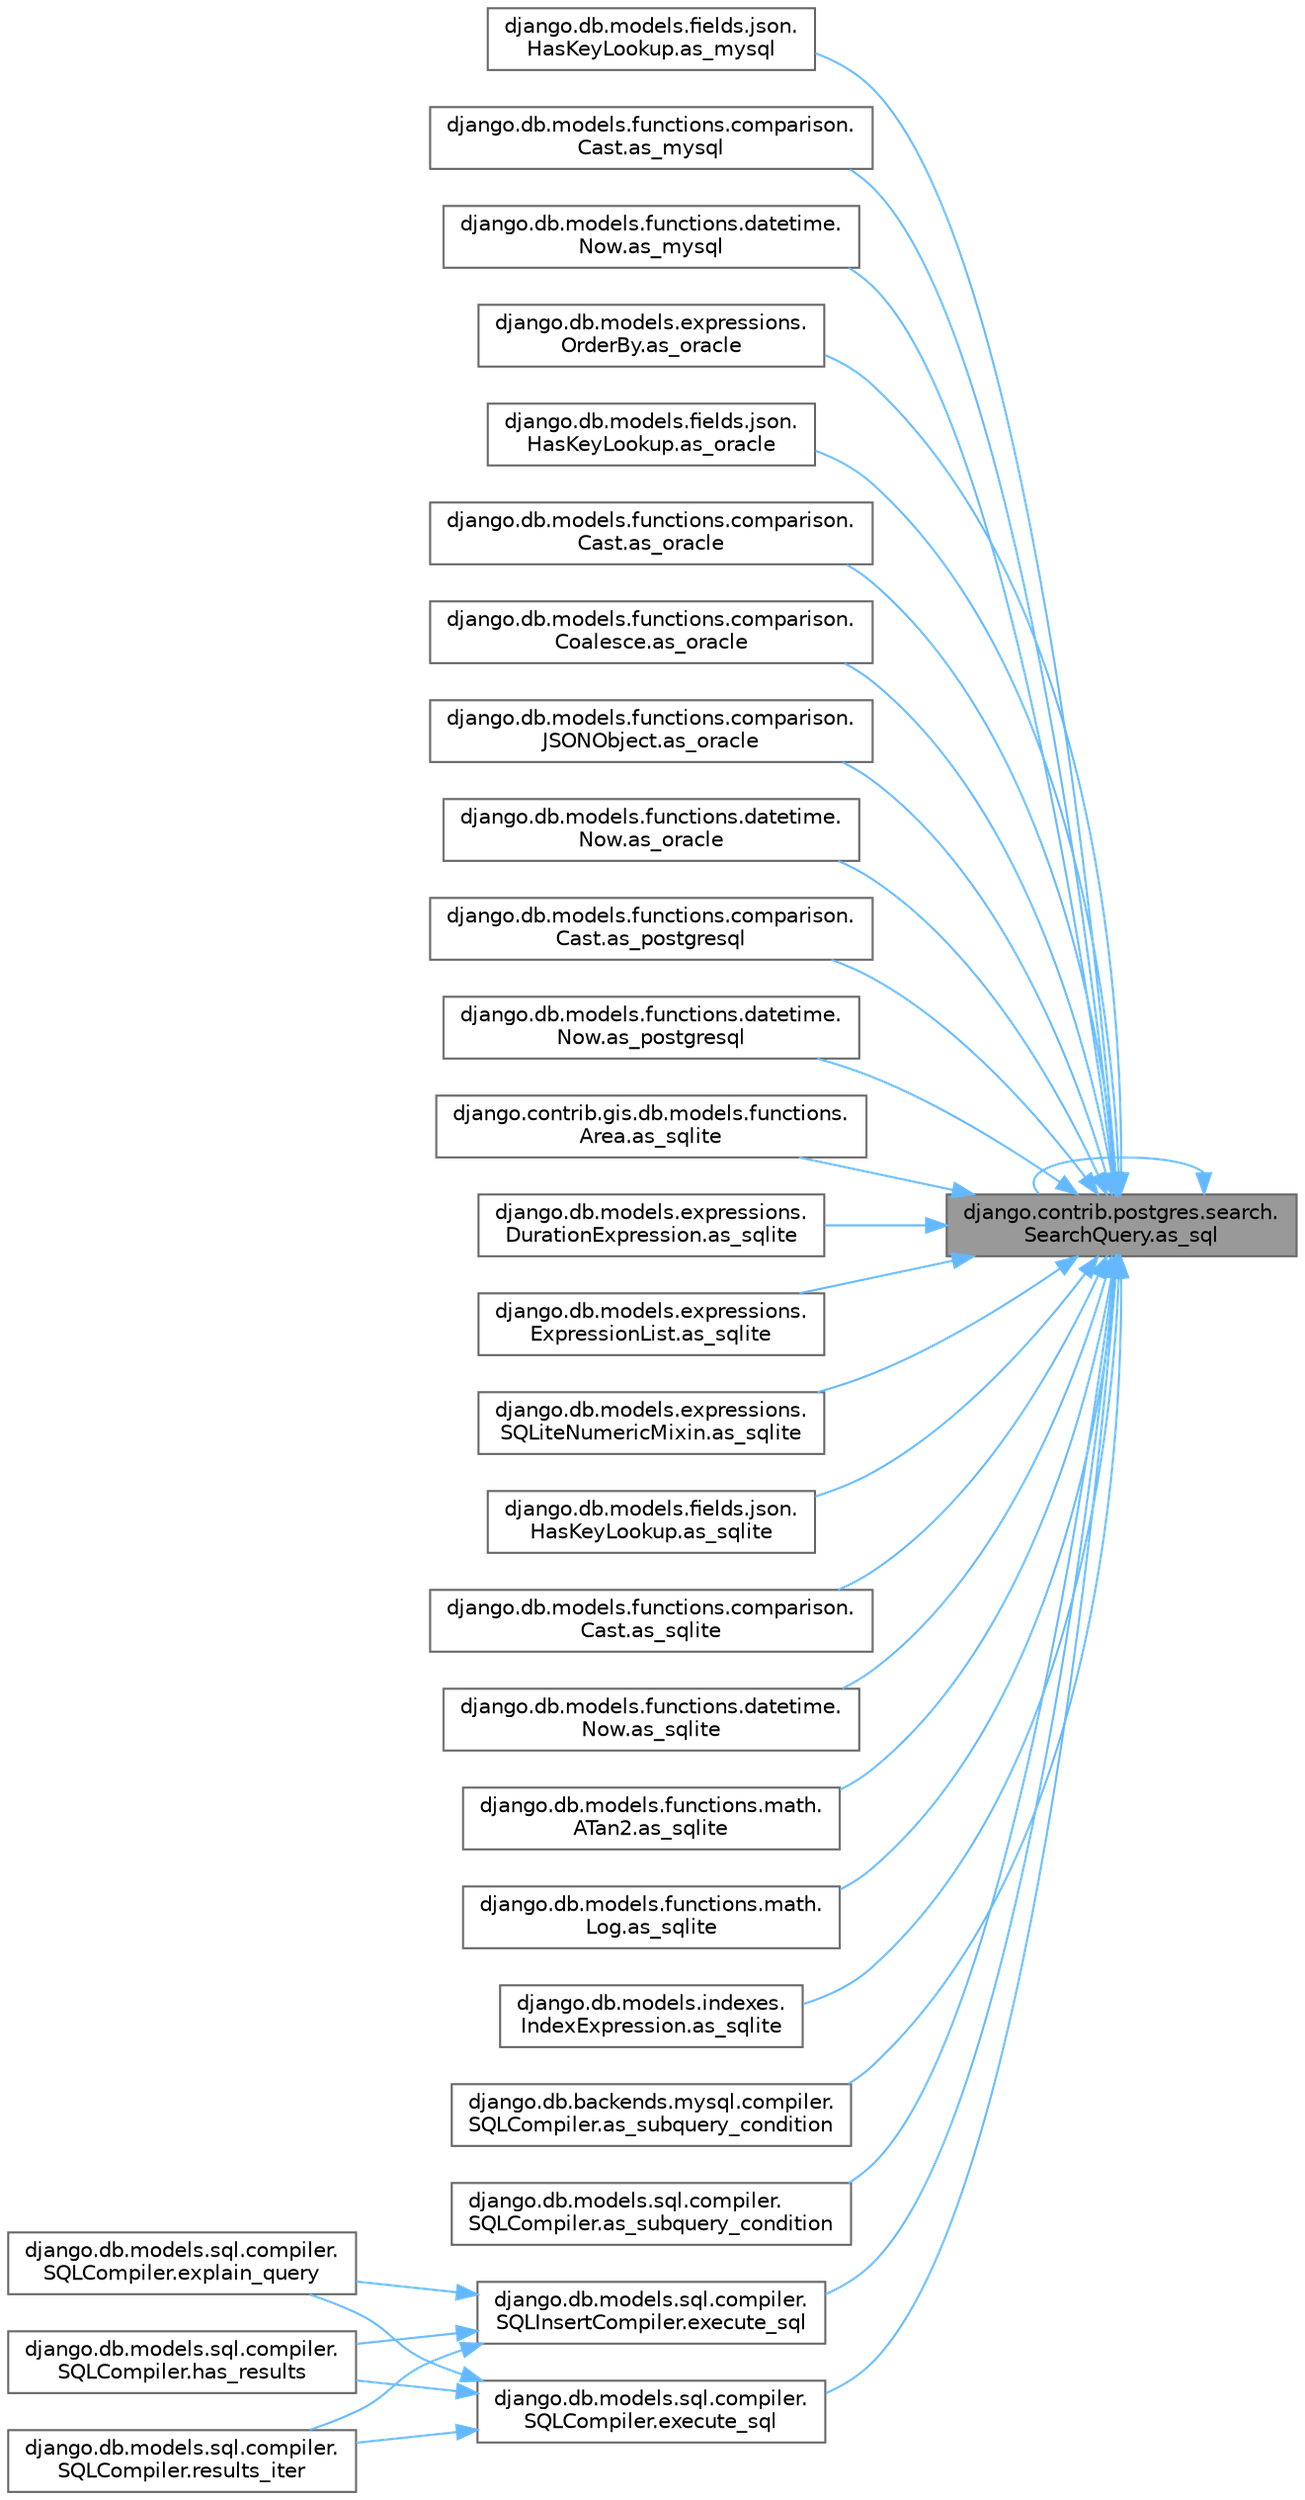 digraph "django.contrib.postgres.search.SearchQuery.as_sql"
{
 // LATEX_PDF_SIZE
  bgcolor="transparent";
  edge [fontname=Helvetica,fontsize=10,labelfontname=Helvetica,labelfontsize=10];
  node [fontname=Helvetica,fontsize=10,shape=box,height=0.2,width=0.4];
  rankdir="RL";
  Node1 [id="Node000001",label="django.contrib.postgres.search.\lSearchQuery.as_sql",height=0.2,width=0.4,color="gray40", fillcolor="grey60", style="filled", fontcolor="black",tooltip=" "];
  Node1 -> Node2 [id="edge1_Node000001_Node000002",dir="back",color="steelblue1",style="solid",tooltip=" "];
  Node2 [id="Node000002",label="django.db.models.fields.json.\lHasKeyLookup.as_mysql",height=0.2,width=0.4,color="grey40", fillcolor="white", style="filled",URL="$classdjango_1_1db_1_1models_1_1fields_1_1json_1_1_has_key_lookup.html#a10f67427287f2c0ea32513ca6f481e96",tooltip=" "];
  Node1 -> Node3 [id="edge2_Node000001_Node000003",dir="back",color="steelblue1",style="solid",tooltip=" "];
  Node3 [id="Node000003",label="django.db.models.functions.comparison.\lCast.as_mysql",height=0.2,width=0.4,color="grey40", fillcolor="white", style="filled",URL="$classdjango_1_1db_1_1models_1_1functions_1_1comparison_1_1_cast.html#a447737891e955909c6a381529a67a84e",tooltip=" "];
  Node1 -> Node4 [id="edge3_Node000001_Node000004",dir="back",color="steelblue1",style="solid",tooltip=" "];
  Node4 [id="Node000004",label="django.db.models.functions.datetime.\lNow.as_mysql",height=0.2,width=0.4,color="grey40", fillcolor="white", style="filled",URL="$classdjango_1_1db_1_1models_1_1functions_1_1datetime_1_1_now.html#a070a9334fb198086c0c4e96e9725d92b",tooltip=" "];
  Node1 -> Node5 [id="edge4_Node000001_Node000005",dir="back",color="steelblue1",style="solid",tooltip=" "];
  Node5 [id="Node000005",label="django.db.models.expressions.\lOrderBy.as_oracle",height=0.2,width=0.4,color="grey40", fillcolor="white", style="filled",URL="$classdjango_1_1db_1_1models_1_1expressions_1_1_order_by.html#af9b6ede9b0df85d6bcf54f983b3a8f6a",tooltip=" "];
  Node1 -> Node6 [id="edge5_Node000001_Node000006",dir="back",color="steelblue1",style="solid",tooltip=" "];
  Node6 [id="Node000006",label="django.db.models.fields.json.\lHasKeyLookup.as_oracle",height=0.2,width=0.4,color="grey40", fillcolor="white", style="filled",URL="$classdjango_1_1db_1_1models_1_1fields_1_1json_1_1_has_key_lookup.html#afbb88aa4fb23b3ec3acdc695c2f52398",tooltip=" "];
  Node1 -> Node7 [id="edge6_Node000001_Node000007",dir="back",color="steelblue1",style="solid",tooltip=" "];
  Node7 [id="Node000007",label="django.db.models.functions.comparison.\lCast.as_oracle",height=0.2,width=0.4,color="grey40", fillcolor="white", style="filled",URL="$classdjango_1_1db_1_1models_1_1functions_1_1comparison_1_1_cast.html#ad466cd7ca85dc257d9e2718f41a263ec",tooltip=" "];
  Node1 -> Node8 [id="edge7_Node000001_Node000008",dir="back",color="steelblue1",style="solid",tooltip=" "];
  Node8 [id="Node000008",label="django.db.models.functions.comparison.\lCoalesce.as_oracle",height=0.2,width=0.4,color="grey40", fillcolor="white", style="filled",URL="$classdjango_1_1db_1_1models_1_1functions_1_1comparison_1_1_coalesce.html#a1bbeea180ef3ef4d8ba5d51d33d6ef85",tooltip=" "];
  Node1 -> Node9 [id="edge8_Node000001_Node000009",dir="back",color="steelblue1",style="solid",tooltip=" "];
  Node9 [id="Node000009",label="django.db.models.functions.comparison.\lJSONObject.as_oracle",height=0.2,width=0.4,color="grey40", fillcolor="white", style="filled",URL="$classdjango_1_1db_1_1models_1_1functions_1_1comparison_1_1_j_s_o_n_object.html#a4b4fa1161d27b0a9bbbdd0370e9af364",tooltip=" "];
  Node1 -> Node10 [id="edge9_Node000001_Node000010",dir="back",color="steelblue1",style="solid",tooltip=" "];
  Node10 [id="Node000010",label="django.db.models.functions.datetime.\lNow.as_oracle",height=0.2,width=0.4,color="grey40", fillcolor="white", style="filled",URL="$classdjango_1_1db_1_1models_1_1functions_1_1datetime_1_1_now.html#ad5e1ae918a5c4d39f675f98280440538",tooltip=" "];
  Node1 -> Node11 [id="edge10_Node000001_Node000011",dir="back",color="steelblue1",style="solid",tooltip=" "];
  Node11 [id="Node000011",label="django.db.models.functions.comparison.\lCast.as_postgresql",height=0.2,width=0.4,color="grey40", fillcolor="white", style="filled",URL="$classdjango_1_1db_1_1models_1_1functions_1_1comparison_1_1_cast.html#ae51aa6aa6fe8ca7064d8bca2f8e05188",tooltip=" "];
  Node1 -> Node12 [id="edge11_Node000001_Node000012",dir="back",color="steelblue1",style="solid",tooltip=" "];
  Node12 [id="Node000012",label="django.db.models.functions.datetime.\lNow.as_postgresql",height=0.2,width=0.4,color="grey40", fillcolor="white", style="filled",URL="$classdjango_1_1db_1_1models_1_1functions_1_1datetime_1_1_now.html#af1402a88867fc6d69f3f56f655f37fca",tooltip=" "];
  Node1 -> Node1 [id="edge12_Node000001_Node000001",dir="back",color="steelblue1",style="solid",tooltip=" "];
  Node1 -> Node13 [id="edge13_Node000001_Node000013",dir="back",color="steelblue1",style="solid",tooltip=" "];
  Node13 [id="Node000013",label="django.contrib.gis.db.models.functions.\lArea.as_sqlite",height=0.2,width=0.4,color="grey40", fillcolor="white", style="filled",URL="$classdjango_1_1contrib_1_1gis_1_1db_1_1models_1_1functions_1_1_area.html#ab8bfa3d35d4368e04318069dd28bd2ca",tooltip=" "];
  Node1 -> Node14 [id="edge14_Node000001_Node000014",dir="back",color="steelblue1",style="solid",tooltip=" "];
  Node14 [id="Node000014",label="django.db.models.expressions.\lDurationExpression.as_sqlite",height=0.2,width=0.4,color="grey40", fillcolor="white", style="filled",URL="$classdjango_1_1db_1_1models_1_1expressions_1_1_duration_expression.html#a5f33f70ca03904ce9b2e9824652e9fff",tooltip=" "];
  Node1 -> Node15 [id="edge15_Node000001_Node000015",dir="back",color="steelblue1",style="solid",tooltip=" "];
  Node15 [id="Node000015",label="django.db.models.expressions.\lExpressionList.as_sqlite",height=0.2,width=0.4,color="grey40", fillcolor="white", style="filled",URL="$classdjango_1_1db_1_1models_1_1expressions_1_1_expression_list.html#ae577275a98dec786535830e8d24aa13e",tooltip=" "];
  Node1 -> Node16 [id="edge16_Node000001_Node000016",dir="back",color="steelblue1",style="solid",tooltip=" "];
  Node16 [id="Node000016",label="django.db.models.expressions.\lSQLiteNumericMixin.as_sqlite",height=0.2,width=0.4,color="grey40", fillcolor="white", style="filled",URL="$classdjango_1_1db_1_1models_1_1expressions_1_1_s_q_lite_numeric_mixin.html#a7c649b97074b00e095c4ee2b3bc62482",tooltip=" "];
  Node1 -> Node17 [id="edge17_Node000001_Node000017",dir="back",color="steelblue1",style="solid",tooltip=" "];
  Node17 [id="Node000017",label="django.db.models.fields.json.\lHasKeyLookup.as_sqlite",height=0.2,width=0.4,color="grey40", fillcolor="white", style="filled",URL="$classdjango_1_1db_1_1models_1_1fields_1_1json_1_1_has_key_lookup.html#aaa01efd0fa197e203c40f6f05b000141",tooltip=" "];
  Node1 -> Node18 [id="edge18_Node000001_Node000018",dir="back",color="steelblue1",style="solid",tooltip=" "];
  Node18 [id="Node000018",label="django.db.models.functions.comparison.\lCast.as_sqlite",height=0.2,width=0.4,color="grey40", fillcolor="white", style="filled",URL="$classdjango_1_1db_1_1models_1_1functions_1_1comparison_1_1_cast.html#a1943b51797a168ff6a3ad37005086d8c",tooltip=" "];
  Node1 -> Node19 [id="edge19_Node000001_Node000019",dir="back",color="steelblue1",style="solid",tooltip=" "];
  Node19 [id="Node000019",label="django.db.models.functions.datetime.\lNow.as_sqlite",height=0.2,width=0.4,color="grey40", fillcolor="white", style="filled",URL="$classdjango_1_1db_1_1models_1_1functions_1_1datetime_1_1_now.html#a5525700866738572645141dd6f2ef41c",tooltip=" "];
  Node1 -> Node20 [id="edge20_Node000001_Node000020",dir="back",color="steelblue1",style="solid",tooltip=" "];
  Node20 [id="Node000020",label="django.db.models.functions.math.\lATan2.as_sqlite",height=0.2,width=0.4,color="grey40", fillcolor="white", style="filled",URL="$classdjango_1_1db_1_1models_1_1functions_1_1math_1_1_a_tan2.html#ac343d11000341dfc431de19f416ea4b6",tooltip=" "];
  Node1 -> Node21 [id="edge21_Node000001_Node000021",dir="back",color="steelblue1",style="solid",tooltip=" "];
  Node21 [id="Node000021",label="django.db.models.functions.math.\lLog.as_sqlite",height=0.2,width=0.4,color="grey40", fillcolor="white", style="filled",URL="$classdjango_1_1db_1_1models_1_1functions_1_1math_1_1_log.html#afcc146563033738d87dd1dc17d005111",tooltip=" "];
  Node1 -> Node22 [id="edge22_Node000001_Node000022",dir="back",color="steelblue1",style="solid",tooltip=" "];
  Node22 [id="Node000022",label="django.db.models.indexes.\lIndexExpression.as_sqlite",height=0.2,width=0.4,color="grey40", fillcolor="white", style="filled",URL="$classdjango_1_1db_1_1models_1_1indexes_1_1_index_expression.html#af6e5b161cb97d0b8bce944455e8e0d53",tooltip=" "];
  Node1 -> Node23 [id="edge23_Node000001_Node000023",dir="back",color="steelblue1",style="solid",tooltip=" "];
  Node23 [id="Node000023",label="django.db.backends.mysql.compiler.\lSQLCompiler.as_subquery_condition",height=0.2,width=0.4,color="grey40", fillcolor="white", style="filled",URL="$classdjango_1_1db_1_1backends_1_1mysql_1_1compiler_1_1_s_q_l_compiler.html#ab79da4712a24ed75ce13002a54fe8d46",tooltip=" "];
  Node1 -> Node24 [id="edge24_Node000001_Node000024",dir="back",color="steelblue1",style="solid",tooltip=" "];
  Node24 [id="Node000024",label="django.db.models.sql.compiler.\lSQLCompiler.as_subquery_condition",height=0.2,width=0.4,color="grey40", fillcolor="white", style="filled",URL="$classdjango_1_1db_1_1models_1_1sql_1_1compiler_1_1_s_q_l_compiler.html#a78bdce11e05140ed74db8f5463bedfce",tooltip=" "];
  Node1 -> Node25 [id="edge25_Node000001_Node000025",dir="back",color="steelblue1",style="solid",tooltip=" "];
  Node25 [id="Node000025",label="django.db.models.sql.compiler.\lSQLCompiler.execute_sql",height=0.2,width=0.4,color="grey40", fillcolor="white", style="filled",URL="$classdjango_1_1db_1_1models_1_1sql_1_1compiler_1_1_s_q_l_compiler.html#a07cbbc7958a72203f8ebe9ba29b9356f",tooltip=" "];
  Node25 -> Node26 [id="edge26_Node000025_Node000026",dir="back",color="steelblue1",style="solid",tooltip=" "];
  Node26 [id="Node000026",label="django.db.models.sql.compiler.\lSQLCompiler.explain_query",height=0.2,width=0.4,color="grey40", fillcolor="white", style="filled",URL="$classdjango_1_1db_1_1models_1_1sql_1_1compiler_1_1_s_q_l_compiler.html#ae37702aee3a2c220b0d45022bece3120",tooltip=" "];
  Node25 -> Node27 [id="edge27_Node000025_Node000027",dir="back",color="steelblue1",style="solid",tooltip=" "];
  Node27 [id="Node000027",label="django.db.models.sql.compiler.\lSQLCompiler.has_results",height=0.2,width=0.4,color="grey40", fillcolor="white", style="filled",URL="$classdjango_1_1db_1_1models_1_1sql_1_1compiler_1_1_s_q_l_compiler.html#a730571b9b54a4d28aed6af579018b5d4",tooltip=" "];
  Node25 -> Node28 [id="edge28_Node000025_Node000028",dir="back",color="steelblue1",style="solid",tooltip=" "];
  Node28 [id="Node000028",label="django.db.models.sql.compiler.\lSQLCompiler.results_iter",height=0.2,width=0.4,color="grey40", fillcolor="white", style="filled",URL="$classdjango_1_1db_1_1models_1_1sql_1_1compiler_1_1_s_q_l_compiler.html#ae75172de9cb1885c3c8e9842460ee1a6",tooltip=" "];
  Node1 -> Node29 [id="edge29_Node000001_Node000029",dir="back",color="steelblue1",style="solid",tooltip=" "];
  Node29 [id="Node000029",label="django.db.models.sql.compiler.\lSQLInsertCompiler.execute_sql",height=0.2,width=0.4,color="grey40", fillcolor="white", style="filled",URL="$classdjango_1_1db_1_1models_1_1sql_1_1compiler_1_1_s_q_l_insert_compiler.html#a59b977e6c439adafa1c3b0092dd7074f",tooltip=" "];
  Node29 -> Node26 [id="edge30_Node000029_Node000026",dir="back",color="steelblue1",style="solid",tooltip=" "];
  Node29 -> Node27 [id="edge31_Node000029_Node000027",dir="back",color="steelblue1",style="solid",tooltip=" "];
  Node29 -> Node28 [id="edge32_Node000029_Node000028",dir="back",color="steelblue1",style="solid",tooltip=" "];
}
